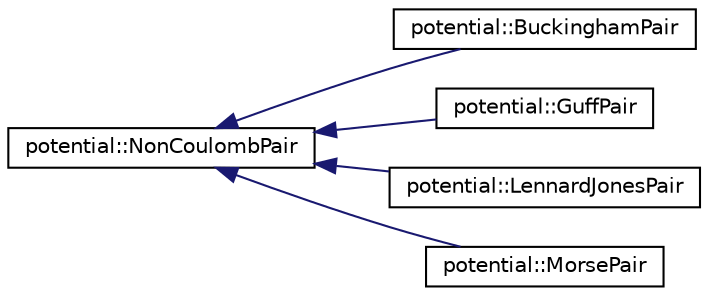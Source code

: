 digraph "Graphical Class Hierarchy"
{
 // LATEX_PDF_SIZE
  edge [fontname="Helvetica",fontsize="10",labelfontname="Helvetica",labelfontsize="10"];
  node [fontname="Helvetica",fontsize="10",shape=record];
  rankdir="LR";
  Node0 [label="potential::NonCoulombPair",height=0.2,width=0.4,color="black", fillcolor="white", style="filled",URL="$classpotential_1_1NonCoulombPair.html",tooltip="base class representing a pair of non-coulombic types"];
  Node0 -> Node1 [dir="back",color="midnightblue",fontsize="10",style="solid",fontname="Helvetica"];
  Node1 [label="potential::BuckinghamPair",height=0.2,width=0.4,color="black", fillcolor="white", style="filled",URL="$classpotential_1_1BuckinghamPair.html",tooltip="inherits from NonCoulombPair represents a pair of Buckingham types"];
  Node0 -> Node2 [dir="back",color="midnightblue",fontsize="10",style="solid",fontname="Helvetica"];
  Node2 [label="potential::GuffPair",height=0.2,width=0.4,color="black", fillcolor="white", style="filled",URL="$classpotential_1_1GuffPair.html",tooltip="inherits from NonCoulombPair represents a pair of Guff types (full guff formula)"];
  Node0 -> Node3 [dir="back",color="midnightblue",fontsize="10",style="solid",fontname="Helvetica"];
  Node3 [label="potential::LennardJonesPair",height=0.2,width=0.4,color="black", fillcolor="white", style="filled",URL="$classpotential_1_1LennardJonesPair.html",tooltip="inherits from NonCoulombPair and represents a pair of Lennard-Jones types"];
  Node0 -> Node4 [dir="back",color="midnightblue",fontsize="10",style="solid",fontname="Helvetica"];
  Node4 [label="potential::MorsePair",height=0.2,width=0.4,color="black", fillcolor="white", style="filled",URL="$classpotential_1_1MorsePair.html",tooltip="inherits from NonCoulombPair represents a pair of Morse types"];
}
